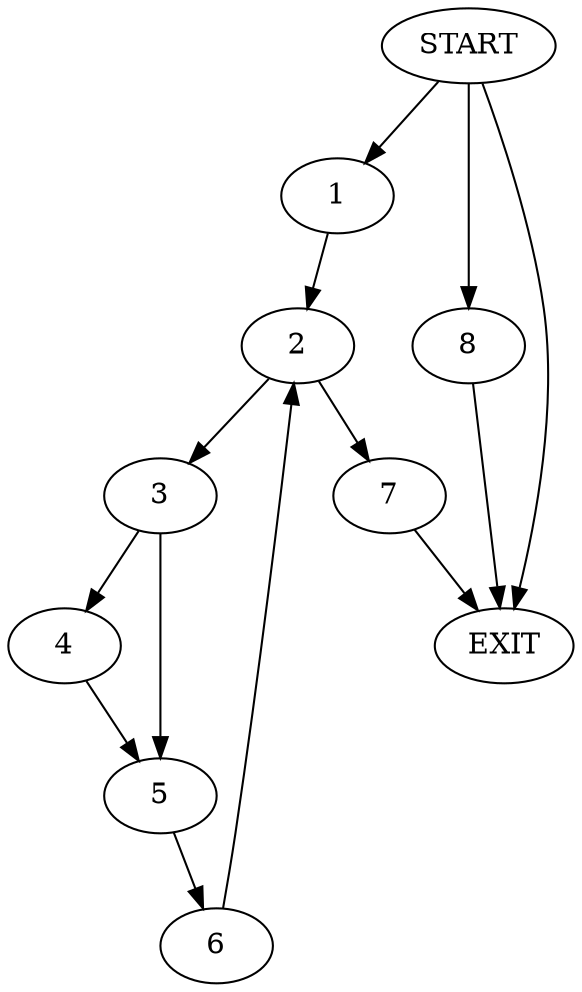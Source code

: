 digraph { 
0 [label="START"];
1;
2;
3;
4;
5;
6;
7;
8;
9[label="EXIT"];
0 -> 9;
0 -> 1;
0:s2 -> 8;
1 -> 2;
2 -> 3;
2 -> 7;
3 -> 4;
3 -> 5;
4 -> 5;
5 -> 6;
6 -> 2;
7 -> 9;
8 -> 9;
}